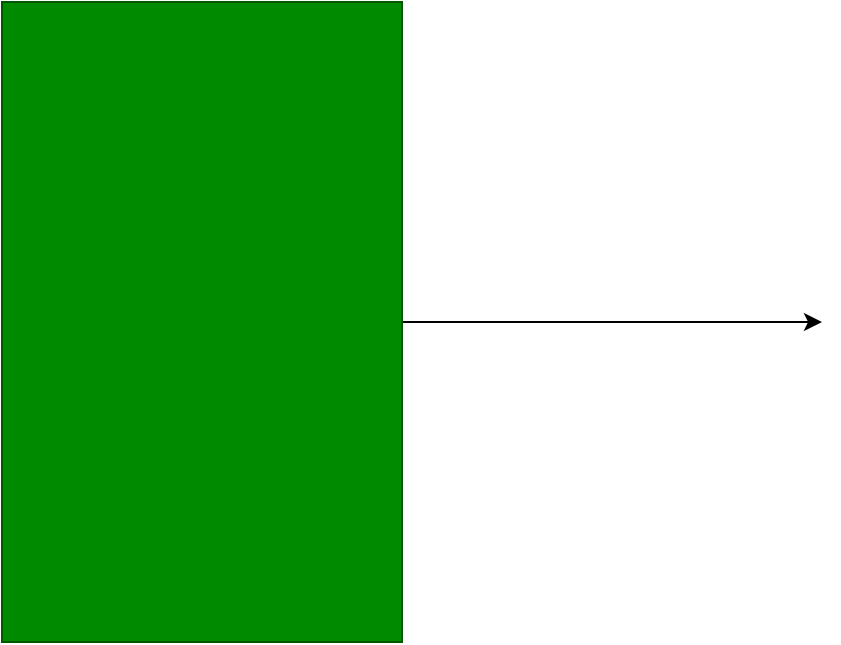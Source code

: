 <mxfile>
    <diagram id="YlXeOrsX1tv2m6a6Rmo3" name="Page-1">
        <mxGraphModel dx="800" dy="464" grid="1" gridSize="10" guides="1" tooltips="1" connect="1" arrows="1" fold="1" page="1" pageScale="1" pageWidth="850" pageHeight="1100" math="0" shadow="0">
            <root>
                <mxCell id="0"/>
                <mxCell id="1" parent="0"/>
                <mxCell id="3" style="edgeStyle=none;html=1;" edge="1" parent="1" source="2">
                    <mxGeometry relative="1" as="geometry">
                        <mxPoint x="650" y="280" as="targetPoint"/>
                    </mxGeometry>
                </mxCell>
                <mxCell id="2" value="" style="whiteSpace=wrap;html=1;fillColor=#008a00;fontColor=#ffffff;strokeColor=#005700;" vertex="1" parent="1">
                    <mxGeometry x="240" y="120" width="200" height="320" as="geometry"/>
                </mxCell>
            </root>
        </mxGraphModel>
    </diagram>
</mxfile>